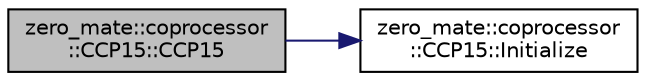 digraph "zero_mate::coprocessor::CCP15::CCP15"
{
 // LATEX_PDF_SIZE
  bgcolor="transparent";
  edge [fontname="Helvetica",fontsize="10",labelfontname="Helvetica",labelfontsize="10"];
  node [fontname="Helvetica",fontsize="10",shape=record];
  rankdir="LR";
  Node1 [label="zero_mate::coprocessor\l::CCP15::CCP15",height=0.2,width=0.4,color="black", fillcolor="grey75", style="filled", fontcolor="black",tooltip=" "];
  Node1 -> Node2 [color="midnightblue",fontsize="10",style="solid",fontname="Helvetica"];
  Node2 [label="zero_mate::coprocessor\l::CCP15::Initialize",height=0.2,width=0.4,color="black",URL="$classzero__mate_1_1coprocessor_1_1CCP15.html#a964db4f6c5176544f25e130de1a809e3",tooltip=" "];
}
